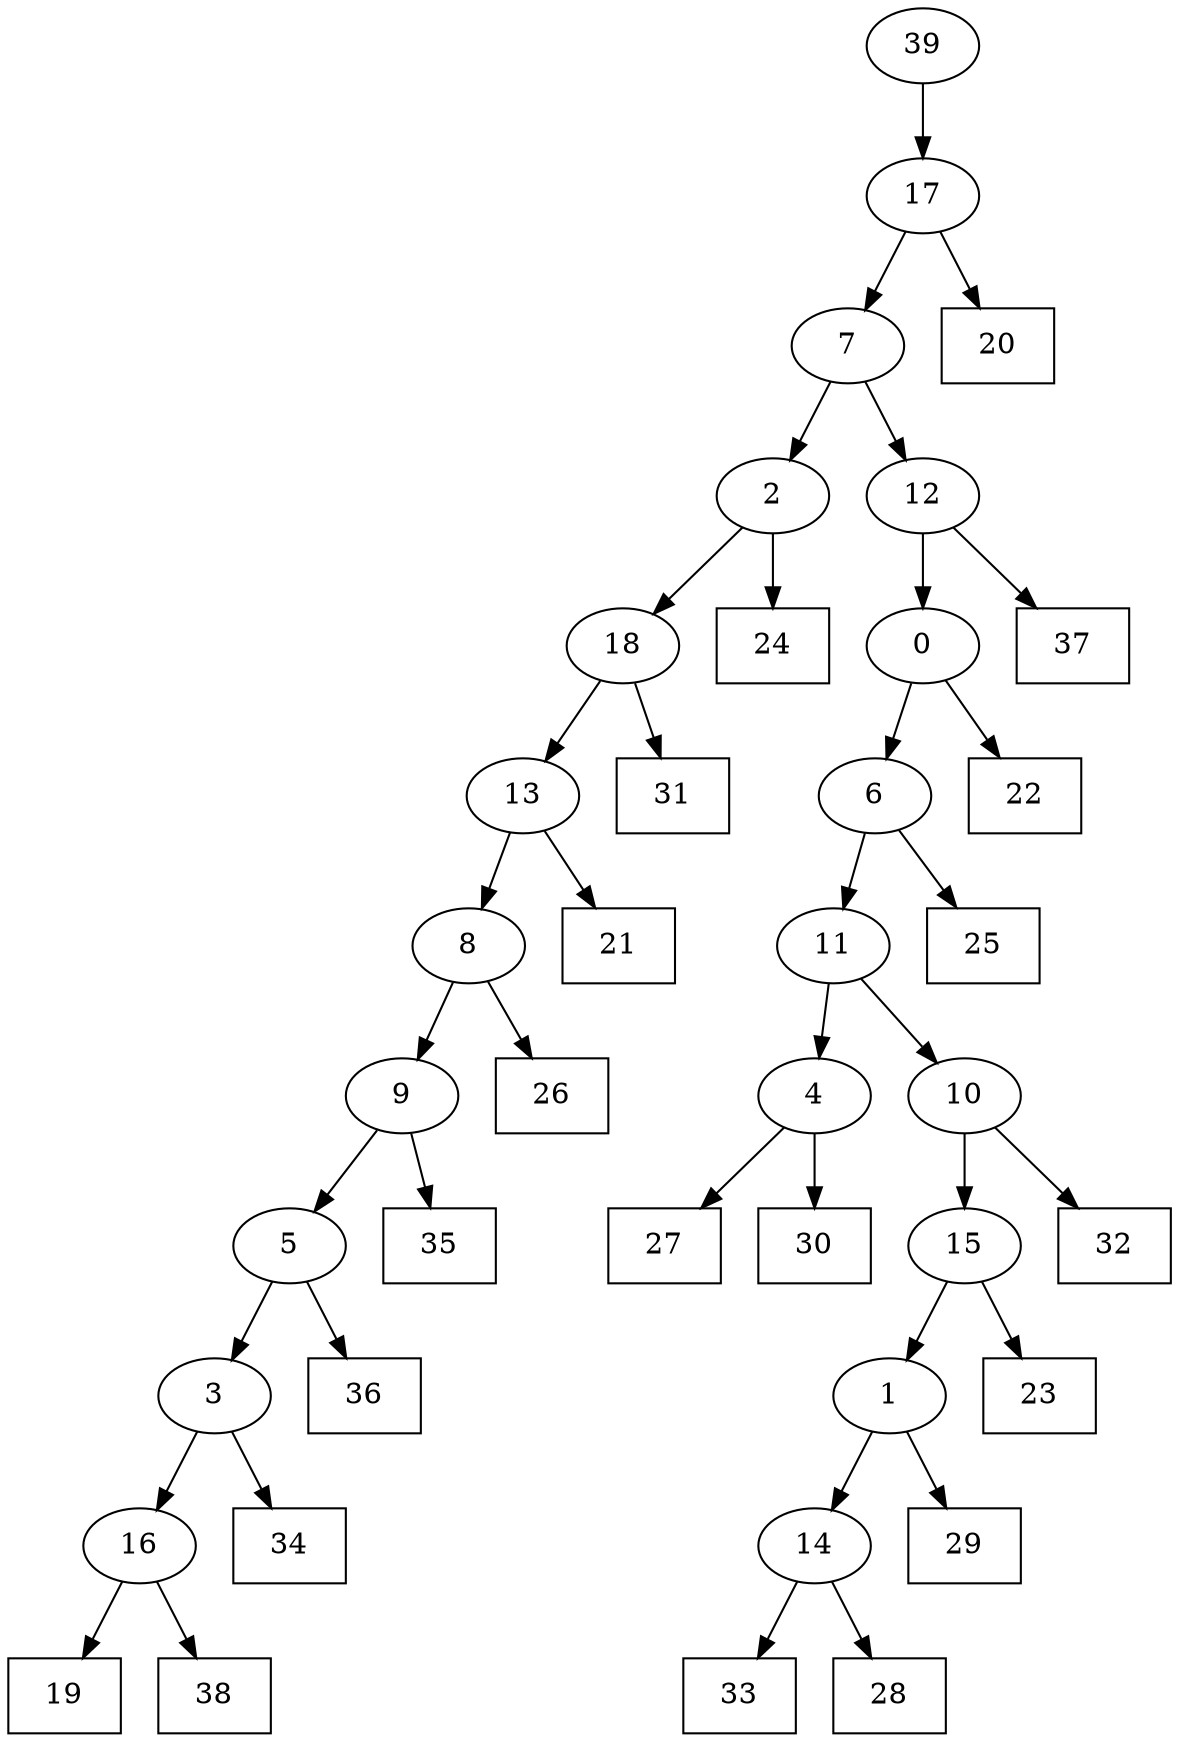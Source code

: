 digraph G {
0[label="0"];
1[label="1"];
2[label="2"];
3[label="3"];
4[label="4"];
5[label="5"];
6[label="6"];
7[label="7"];
8[label="8"];
9[label="9"];
10[label="10"];
11[label="11"];
12[label="12"];
13[label="13"];
14[label="14"];
15[label="15"];
16[label="16"];
17[label="17"];
18[label="18"];
19[shape=box,label="27"];
20[shape=box,label="23"];
21[shape=box,label="26"];
22[shape=box,label="20"];
23[shape=box,label="33"];
24[shape=box,label="34"];
25[shape=box,label="24"];
26[shape=box,label="25"];
27[shape=box,label="19"];
28[shape=box,label="35"];
29[shape=box,label="30"];
30[shape=box,label="22"];
31[shape=box,label="29"];
32[shape=box,label="36"];
33[shape=box,label="31"];
34[shape=box,label="21"];
35[shape=box,label="28"];
36[shape=box,label="37"];
37[shape=box,label="38"];
38[shape=box,label="32"];
39[label="39"];
8->21 ;
8->9 ;
17->7 ;
17->22 ;
12->36 ;
4->19 ;
16->37 ;
14->23 ;
39->17 ;
0->30 ;
1->31 ;
15->20 ;
7->12 ;
13->8 ;
6->26 ;
10->38 ;
12->0 ;
5->3 ;
3->24 ;
9->28 ;
10->15 ;
3->16 ;
16->27 ;
18->33 ;
9->5 ;
5->32 ;
2->25 ;
15->1 ;
1->14 ;
11->10 ;
0->6 ;
14->35 ;
4->29 ;
13->34 ;
6->11 ;
11->4 ;
18->13 ;
7->2 ;
2->18 ;
}
